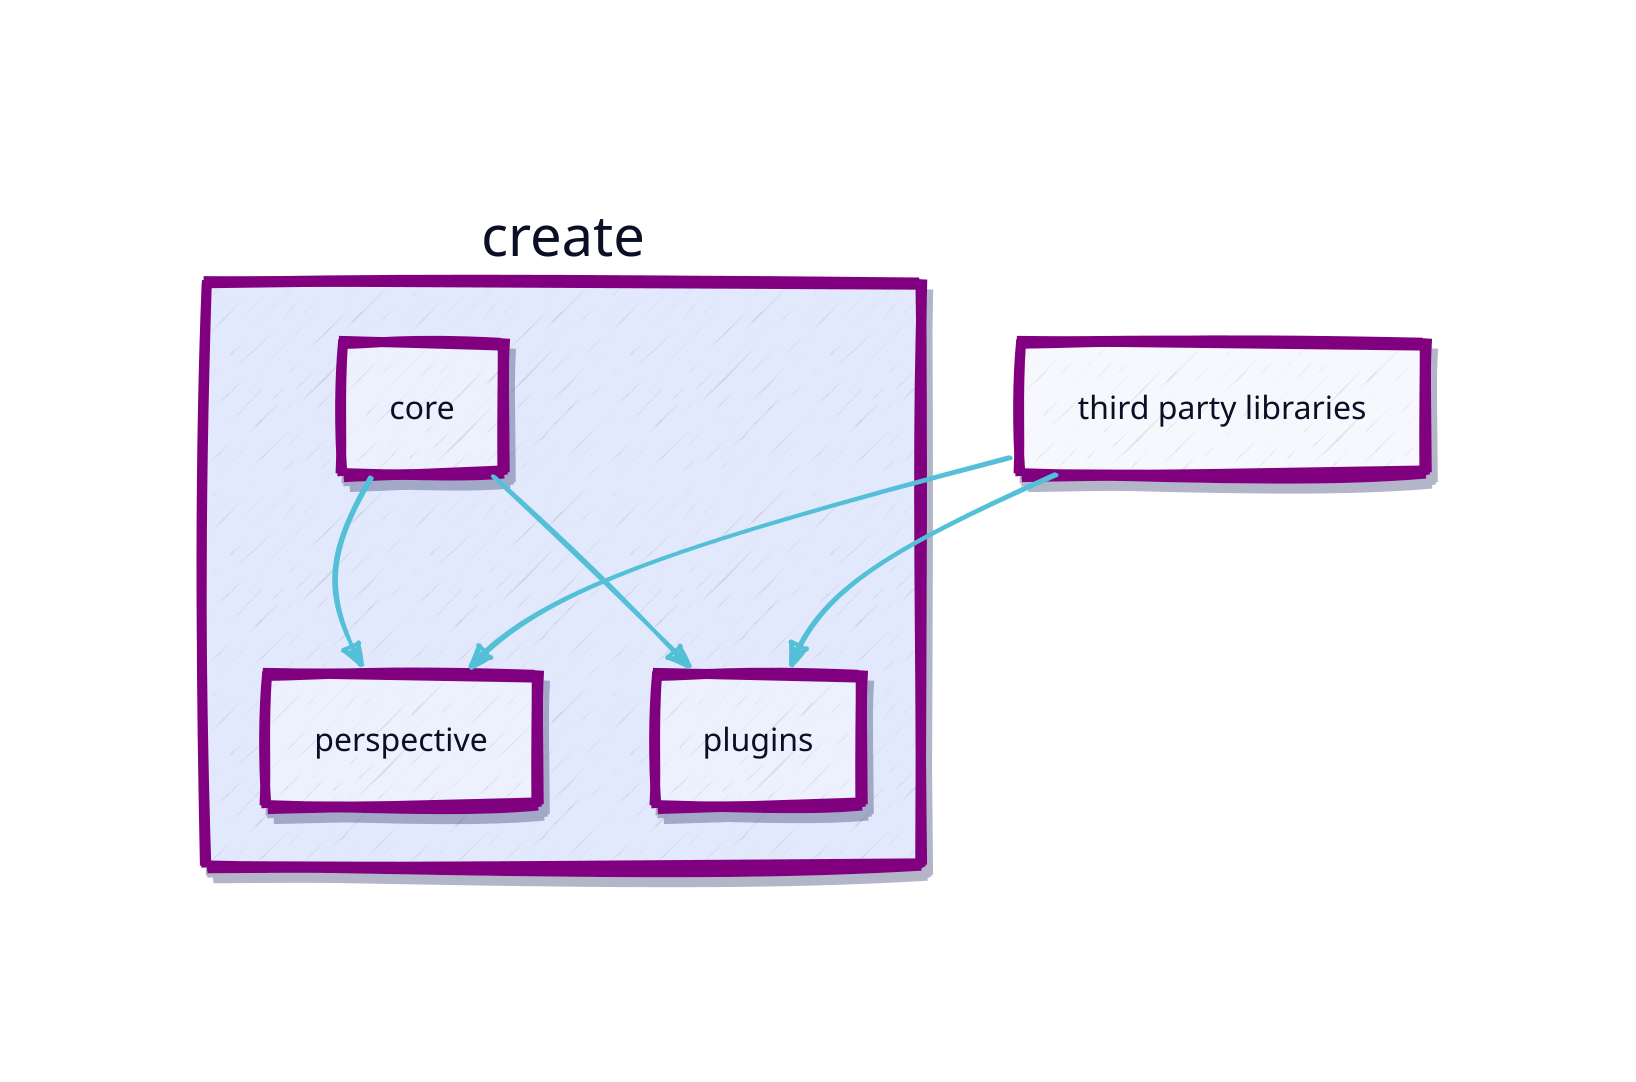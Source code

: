 style: {
  fill: transparent
}

vars: {
  d2-config: {
    sketch: true
  }
}

classes: {
  square: {
    style: {
      stroke: purple
      stroke-width: 5
      shadow: true
    }
  }
  seg stroke: {
    style.animated: true
    style.stroke: orange
  }
  direct stroke: {
    style.stroke: "#53C0D8"
  }
}

create: {
  class: square
  perspective.class: square
  plugins.class: square
  core.class: square

  (core -> perspective).class: direct stroke
  (core -> plugins).class: direct stroke
}
third party libraries.class: square
(third party libraries -> create.perspective).class: direct stroke
(third party libraries -> create.plugins).class: direct stroke
